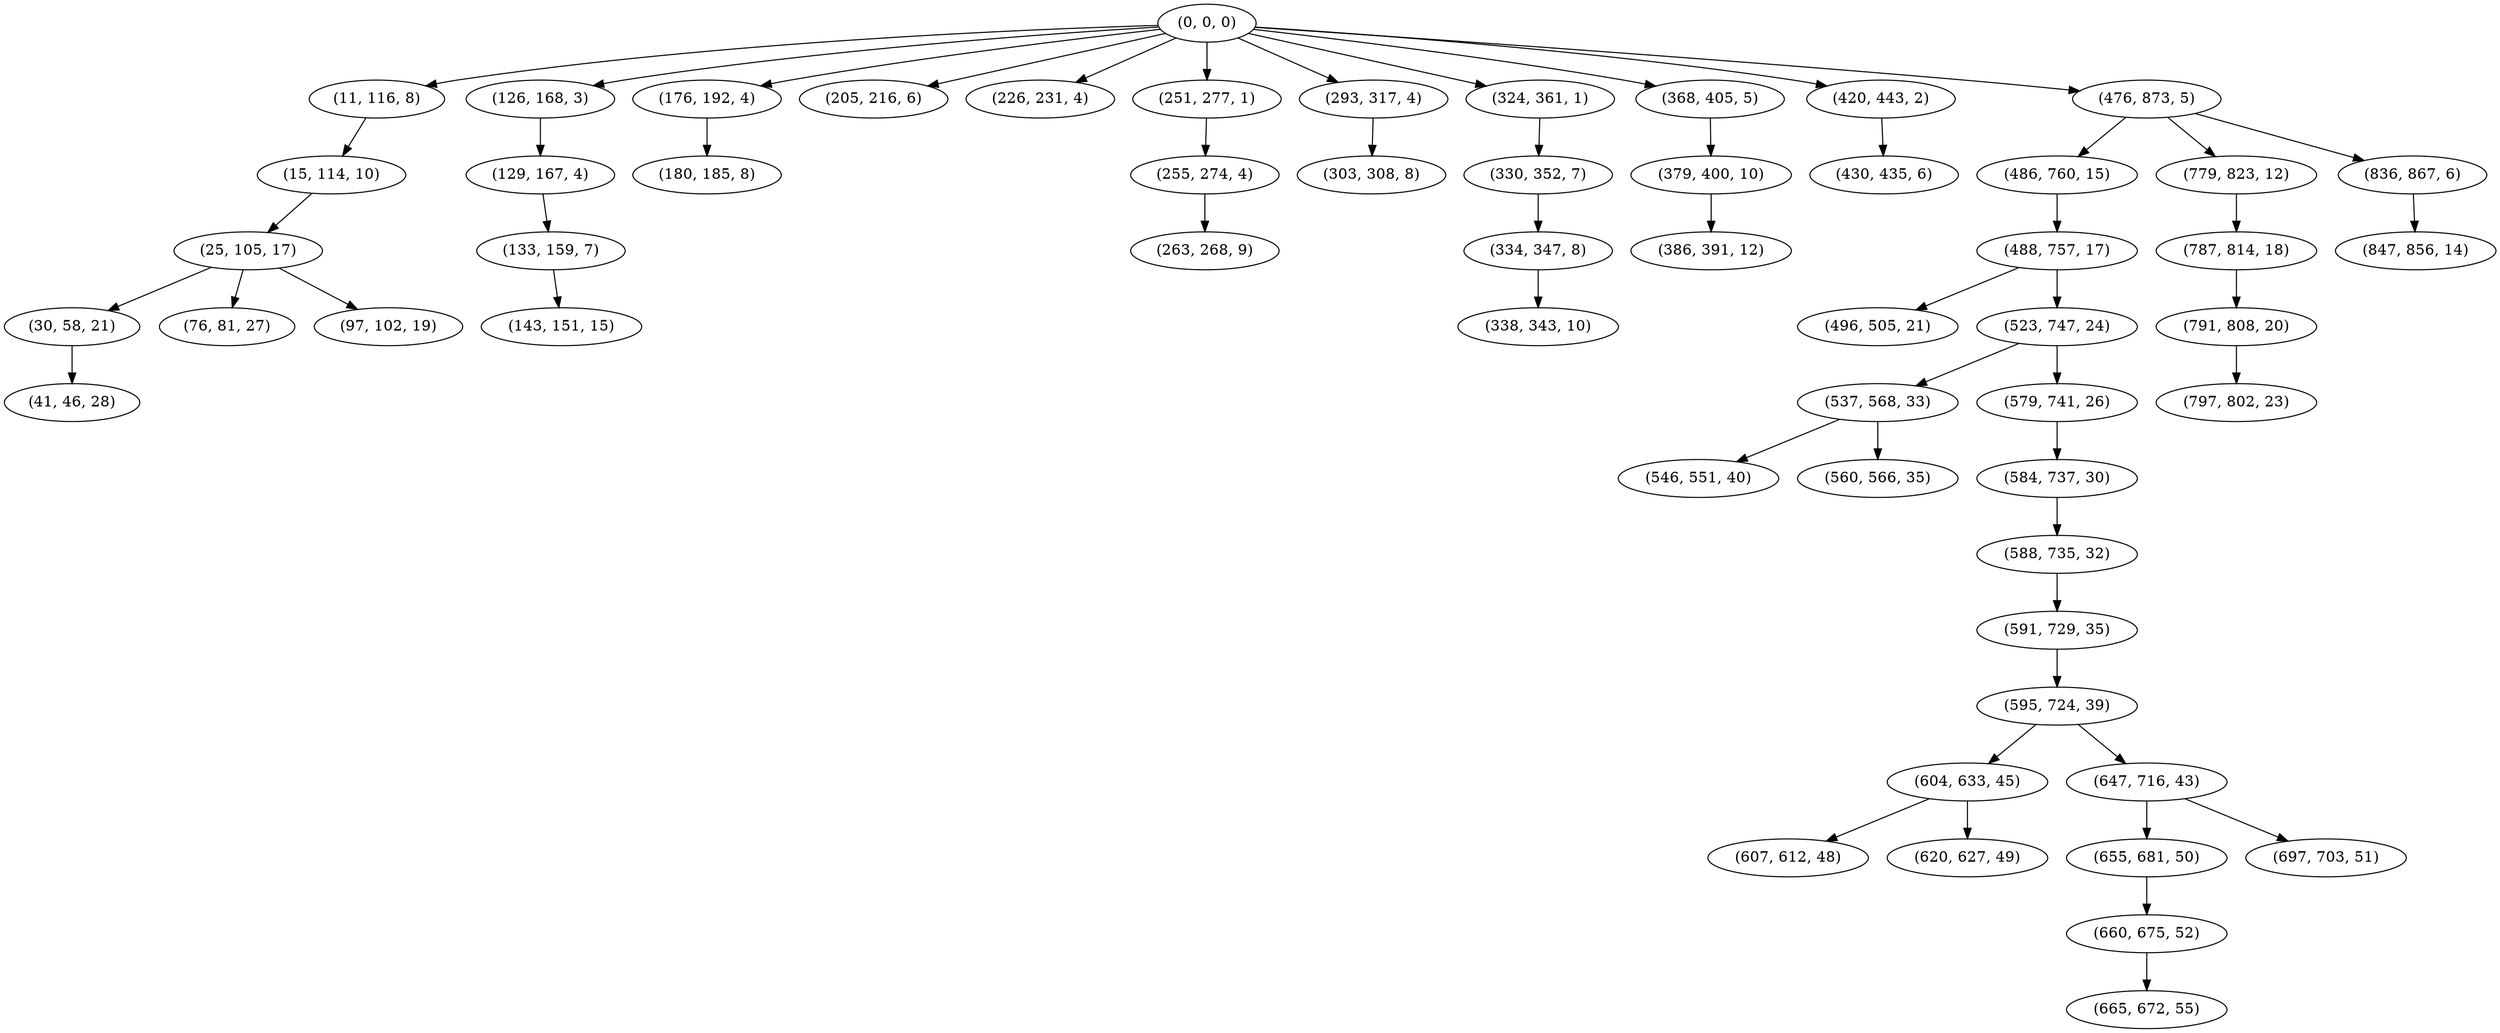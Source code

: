 digraph tree {
    "(0, 0, 0)";
    "(11, 116, 8)";
    "(15, 114, 10)";
    "(25, 105, 17)";
    "(30, 58, 21)";
    "(41, 46, 28)";
    "(76, 81, 27)";
    "(97, 102, 19)";
    "(126, 168, 3)";
    "(129, 167, 4)";
    "(133, 159, 7)";
    "(143, 151, 15)";
    "(176, 192, 4)";
    "(180, 185, 8)";
    "(205, 216, 6)";
    "(226, 231, 4)";
    "(251, 277, 1)";
    "(255, 274, 4)";
    "(263, 268, 9)";
    "(293, 317, 4)";
    "(303, 308, 8)";
    "(324, 361, 1)";
    "(330, 352, 7)";
    "(334, 347, 8)";
    "(338, 343, 10)";
    "(368, 405, 5)";
    "(379, 400, 10)";
    "(386, 391, 12)";
    "(420, 443, 2)";
    "(430, 435, 6)";
    "(476, 873, 5)";
    "(486, 760, 15)";
    "(488, 757, 17)";
    "(496, 505, 21)";
    "(523, 747, 24)";
    "(537, 568, 33)";
    "(546, 551, 40)";
    "(560, 566, 35)";
    "(579, 741, 26)";
    "(584, 737, 30)";
    "(588, 735, 32)";
    "(591, 729, 35)";
    "(595, 724, 39)";
    "(604, 633, 45)";
    "(607, 612, 48)";
    "(620, 627, 49)";
    "(647, 716, 43)";
    "(655, 681, 50)";
    "(660, 675, 52)";
    "(665, 672, 55)";
    "(697, 703, 51)";
    "(779, 823, 12)";
    "(787, 814, 18)";
    "(791, 808, 20)";
    "(797, 802, 23)";
    "(836, 867, 6)";
    "(847, 856, 14)";
    "(0, 0, 0)" -> "(11, 116, 8)";
    "(0, 0, 0)" -> "(126, 168, 3)";
    "(0, 0, 0)" -> "(176, 192, 4)";
    "(0, 0, 0)" -> "(205, 216, 6)";
    "(0, 0, 0)" -> "(226, 231, 4)";
    "(0, 0, 0)" -> "(251, 277, 1)";
    "(0, 0, 0)" -> "(293, 317, 4)";
    "(0, 0, 0)" -> "(324, 361, 1)";
    "(0, 0, 0)" -> "(368, 405, 5)";
    "(0, 0, 0)" -> "(420, 443, 2)";
    "(0, 0, 0)" -> "(476, 873, 5)";
    "(11, 116, 8)" -> "(15, 114, 10)";
    "(15, 114, 10)" -> "(25, 105, 17)";
    "(25, 105, 17)" -> "(30, 58, 21)";
    "(25, 105, 17)" -> "(76, 81, 27)";
    "(25, 105, 17)" -> "(97, 102, 19)";
    "(30, 58, 21)" -> "(41, 46, 28)";
    "(126, 168, 3)" -> "(129, 167, 4)";
    "(129, 167, 4)" -> "(133, 159, 7)";
    "(133, 159, 7)" -> "(143, 151, 15)";
    "(176, 192, 4)" -> "(180, 185, 8)";
    "(251, 277, 1)" -> "(255, 274, 4)";
    "(255, 274, 4)" -> "(263, 268, 9)";
    "(293, 317, 4)" -> "(303, 308, 8)";
    "(324, 361, 1)" -> "(330, 352, 7)";
    "(330, 352, 7)" -> "(334, 347, 8)";
    "(334, 347, 8)" -> "(338, 343, 10)";
    "(368, 405, 5)" -> "(379, 400, 10)";
    "(379, 400, 10)" -> "(386, 391, 12)";
    "(420, 443, 2)" -> "(430, 435, 6)";
    "(476, 873, 5)" -> "(486, 760, 15)";
    "(476, 873, 5)" -> "(779, 823, 12)";
    "(476, 873, 5)" -> "(836, 867, 6)";
    "(486, 760, 15)" -> "(488, 757, 17)";
    "(488, 757, 17)" -> "(496, 505, 21)";
    "(488, 757, 17)" -> "(523, 747, 24)";
    "(523, 747, 24)" -> "(537, 568, 33)";
    "(523, 747, 24)" -> "(579, 741, 26)";
    "(537, 568, 33)" -> "(546, 551, 40)";
    "(537, 568, 33)" -> "(560, 566, 35)";
    "(579, 741, 26)" -> "(584, 737, 30)";
    "(584, 737, 30)" -> "(588, 735, 32)";
    "(588, 735, 32)" -> "(591, 729, 35)";
    "(591, 729, 35)" -> "(595, 724, 39)";
    "(595, 724, 39)" -> "(604, 633, 45)";
    "(595, 724, 39)" -> "(647, 716, 43)";
    "(604, 633, 45)" -> "(607, 612, 48)";
    "(604, 633, 45)" -> "(620, 627, 49)";
    "(647, 716, 43)" -> "(655, 681, 50)";
    "(647, 716, 43)" -> "(697, 703, 51)";
    "(655, 681, 50)" -> "(660, 675, 52)";
    "(660, 675, 52)" -> "(665, 672, 55)";
    "(779, 823, 12)" -> "(787, 814, 18)";
    "(787, 814, 18)" -> "(791, 808, 20)";
    "(791, 808, 20)" -> "(797, 802, 23)";
    "(836, 867, 6)" -> "(847, 856, 14)";
}
